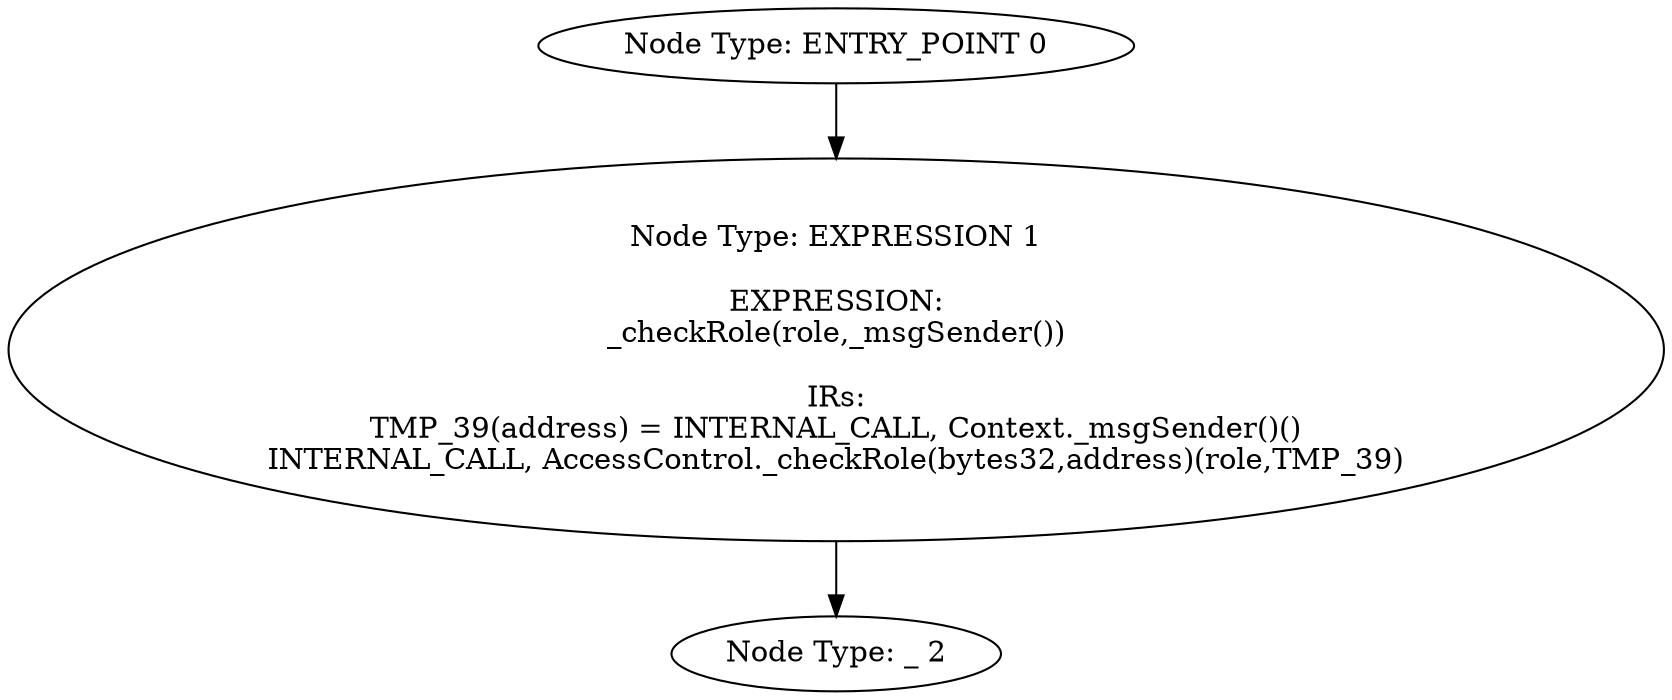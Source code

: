 digraph{
0[label="Node Type: ENTRY_POINT 0
"];
0->1;
1[label="Node Type: EXPRESSION 1

EXPRESSION:
_checkRole(role,_msgSender())

IRs:
TMP_39(address) = INTERNAL_CALL, Context._msgSender()()
INTERNAL_CALL, AccessControl._checkRole(bytes32,address)(role,TMP_39)"];
1->2;
2[label="Node Type: _ 2
"];
}

